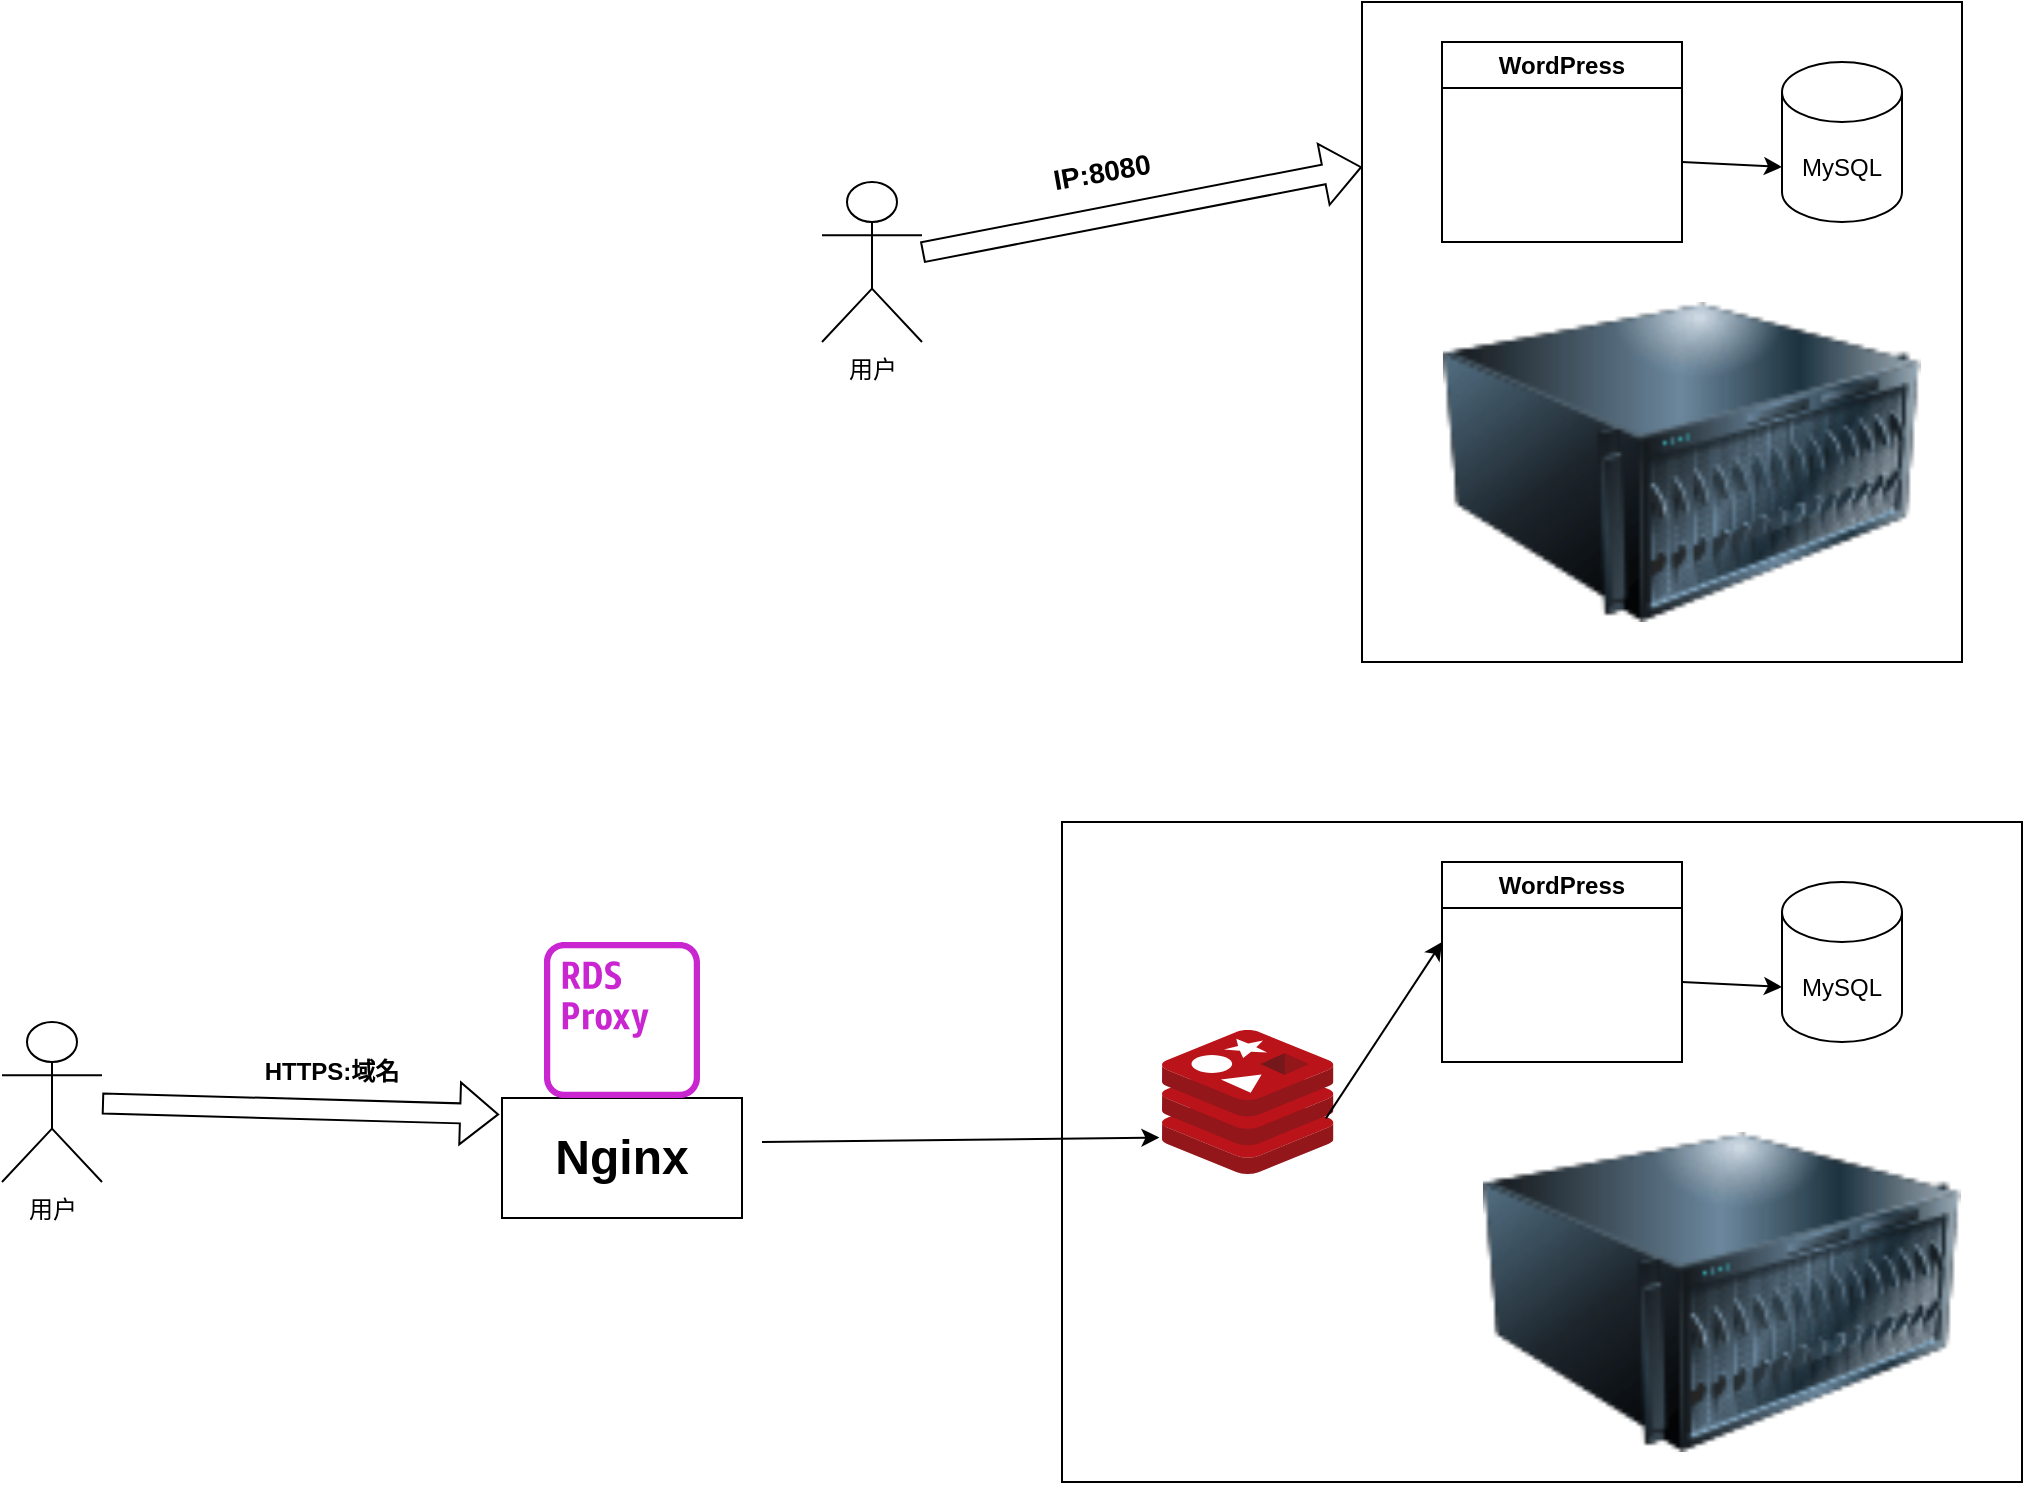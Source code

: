 <mxfile version="24.8.0">
  <diagram name="第 1 页" id="Bkkx-8QcvCTCq1Urm4mG">
    <mxGraphModel dx="2117" dy="541" grid="1" gridSize="10" guides="1" tooltips="1" connect="1" arrows="1" fold="1" page="1" pageScale="1" pageWidth="827" pageHeight="1169" math="0" shadow="0">
      <root>
        <mxCell id="0" />
        <mxCell id="1" parent="0" />
        <mxCell id="Qh-9CfUjlNziNsJxhMSX-10" value="" style="rounded=0;whiteSpace=wrap;html=1;" parent="1" vertex="1">
          <mxGeometry x="290" y="20" width="300" height="330" as="geometry" />
        </mxCell>
        <mxCell id="Qh-9CfUjlNziNsJxhMSX-1" value="用户" style="shape=umlActor;verticalLabelPosition=bottom;verticalAlign=top;html=1;outlineConnect=0;" parent="1" vertex="1">
          <mxGeometry x="20" y="110" width="50" height="80" as="geometry" />
        </mxCell>
        <mxCell id="Qh-9CfUjlNziNsJxhMSX-2" value="" style="image;html=1;image=img/lib/clip_art/computers/Server_128x128.png" parent="1" vertex="1">
          <mxGeometry x="330" y="170" width="240" height="160" as="geometry" />
        </mxCell>
        <mxCell id="Qh-9CfUjlNziNsJxhMSX-6" value="MySQL" style="shape=cylinder3;whiteSpace=wrap;html=1;boundedLbl=1;backgroundOutline=1;size=15;" parent="1" vertex="1">
          <mxGeometry x="500" y="50" width="60" height="80" as="geometry" />
        </mxCell>
        <mxCell id="Qh-9CfUjlNziNsJxhMSX-7" value="WordPress" style="swimlane;whiteSpace=wrap;html=1;" parent="1" vertex="1">
          <mxGeometry x="330" y="40" width="120" height="100" as="geometry" />
        </mxCell>
        <mxCell id="Qh-9CfUjlNziNsJxhMSX-8" value="" style="endArrow=classic;html=1;rounded=0;entryX=0;entryY=0;entryDx=0;entryDy=52.5;entryPerimeter=0;" parent="1" target="Qh-9CfUjlNziNsJxhMSX-6" edge="1">
          <mxGeometry width="50" height="50" relative="1" as="geometry">
            <mxPoint x="450" y="100" as="sourcePoint" />
            <mxPoint x="440" y="160" as="targetPoint" />
          </mxGeometry>
        </mxCell>
        <mxCell id="Qh-9CfUjlNziNsJxhMSX-11" value="" style="shape=flexArrow;endArrow=classic;html=1;rounded=0;entryX=0;entryY=0.25;entryDx=0;entryDy=0;" parent="1" source="Qh-9CfUjlNziNsJxhMSX-1" target="Qh-9CfUjlNziNsJxhMSX-10" edge="1">
          <mxGeometry width="50" height="50" relative="1" as="geometry">
            <mxPoint x="390" y="210" as="sourcePoint" />
            <mxPoint x="440" y="160" as="targetPoint" />
          </mxGeometry>
        </mxCell>
        <mxCell id="Qh-9CfUjlNziNsJxhMSX-13" value="&lt;font style=&quot;font-size: 14px;&quot;&gt;&lt;b&gt;IP:8080&lt;/b&gt;&lt;/font&gt;" style="text;html=1;align=center;verticalAlign=middle;whiteSpace=wrap;rounded=0;rotation=-10;" parent="1" vertex="1">
          <mxGeometry x="130" y="90" width="60" height="30" as="geometry" />
        </mxCell>
        <mxCell id="Qh-9CfUjlNziNsJxhMSX-14" value="" style="rounded=0;whiteSpace=wrap;html=1;" parent="1" vertex="1">
          <mxGeometry x="140" y="430" width="480" height="330" as="geometry" />
        </mxCell>
        <mxCell id="Qh-9CfUjlNziNsJxhMSX-15" value="用户" style="shape=umlActor;verticalLabelPosition=bottom;verticalAlign=top;html=1;outlineConnect=0;" parent="1" vertex="1">
          <mxGeometry x="-390" y="530" width="50" height="80" as="geometry" />
        </mxCell>
        <mxCell id="Qh-9CfUjlNziNsJxhMSX-16" value="" style="image;html=1;image=img/lib/clip_art/computers/Server_128x128.png" parent="1" vertex="1">
          <mxGeometry x="350" y="585" width="240" height="160" as="geometry" />
        </mxCell>
        <mxCell id="Qh-9CfUjlNziNsJxhMSX-17" value="MySQL" style="shape=cylinder3;whiteSpace=wrap;html=1;boundedLbl=1;backgroundOutline=1;size=15;" parent="1" vertex="1">
          <mxGeometry x="500" y="460" width="60" height="80" as="geometry" />
        </mxCell>
        <mxCell id="Qh-9CfUjlNziNsJxhMSX-18" value="WordPress" style="swimlane;whiteSpace=wrap;html=1;" parent="1" vertex="1">
          <mxGeometry x="330" y="450" width="120" height="100" as="geometry" />
        </mxCell>
        <mxCell id="Qh-9CfUjlNziNsJxhMSX-19" value="" style="endArrow=classic;html=1;rounded=0;entryX=0;entryY=0;entryDx=0;entryDy=52.5;entryPerimeter=0;" parent="1" target="Qh-9CfUjlNziNsJxhMSX-17" edge="1">
          <mxGeometry width="50" height="50" relative="1" as="geometry">
            <mxPoint x="450" y="510" as="sourcePoint" />
            <mxPoint x="440" y="570" as="targetPoint" />
          </mxGeometry>
        </mxCell>
        <mxCell id="tR_oKHxUDHfyIaE0_PZT-1" value="" style="image;sketch=0;aspect=fixed;html=1;points=[];align=center;fontSize=12;image=img/lib/mscae/Cache_Redis_Product.svg;" vertex="1" parent="1">
          <mxGeometry x="190" y="534" width="85.71" height="72" as="geometry" />
        </mxCell>
        <mxCell id="tR_oKHxUDHfyIaE0_PZT-6" value="" style="group" vertex="1" connectable="0" parent="1">
          <mxGeometry x="-140" y="490" width="120" height="138" as="geometry" />
        </mxCell>
        <mxCell id="tR_oKHxUDHfyIaE0_PZT-4" value="&lt;font style=&quot;font-size: 24px;&quot;&gt;&lt;b&gt;Nginx&lt;/b&gt;&lt;/font&gt;" style="rounded=0;whiteSpace=wrap;html=1;" vertex="1" parent="tR_oKHxUDHfyIaE0_PZT-6">
          <mxGeometry y="78" width="120" height="60" as="geometry" />
        </mxCell>
        <mxCell id="tR_oKHxUDHfyIaE0_PZT-5" value="" style="sketch=0;outlineConnect=0;fontColor=#232F3E;gradientColor=none;fillColor=#C925D1;strokeColor=none;dashed=0;verticalLabelPosition=bottom;verticalAlign=top;align=center;html=1;fontSize=12;fontStyle=0;aspect=fixed;pointerEvents=1;shape=mxgraph.aws4.rds_proxy_alt;" vertex="1" parent="tR_oKHxUDHfyIaE0_PZT-6">
          <mxGeometry x="21" width="78" height="78" as="geometry" />
        </mxCell>
        <mxCell id="tR_oKHxUDHfyIaE0_PZT-7" value="" style="shape=flexArrow;endArrow=classic;html=1;rounded=0;entryX=-0.012;entryY=0.137;entryDx=0;entryDy=0;entryPerimeter=0;" edge="1" parent="1" source="Qh-9CfUjlNziNsJxhMSX-15" target="tR_oKHxUDHfyIaE0_PZT-4">
          <mxGeometry width="50" height="50" relative="1" as="geometry">
            <mxPoint x="340" y="510" as="sourcePoint" />
            <mxPoint x="390" y="460" as="targetPoint" />
          </mxGeometry>
        </mxCell>
        <mxCell id="tR_oKHxUDHfyIaE0_PZT-8" value="" style="endArrow=classic;html=1;rounded=0;entryX=-0.015;entryY=0.747;entryDx=0;entryDy=0;entryPerimeter=0;" edge="1" parent="1" target="tR_oKHxUDHfyIaE0_PZT-1">
          <mxGeometry width="50" height="50" relative="1" as="geometry">
            <mxPoint x="-10" y="590" as="sourcePoint" />
            <mxPoint x="120" y="540" as="targetPoint" />
          </mxGeometry>
        </mxCell>
        <mxCell id="tR_oKHxUDHfyIaE0_PZT-9" value="" style="endArrow=classic;html=1;rounded=0;exitX=0.956;exitY=0.614;exitDx=0;exitDy=0;exitPerimeter=0;" edge="1" parent="1" source="tR_oKHxUDHfyIaE0_PZT-1">
          <mxGeometry width="50" height="50" relative="1" as="geometry">
            <mxPoint x="300" y="620" as="sourcePoint" />
            <mxPoint x="330" y="490" as="targetPoint" />
          </mxGeometry>
        </mxCell>
        <mxCell id="tR_oKHxUDHfyIaE0_PZT-10" value="&lt;b&gt;HTTPS:域名&lt;/b&gt;" style="text;html=1;align=center;verticalAlign=middle;whiteSpace=wrap;rounded=0;" vertex="1" parent="1">
          <mxGeometry x="-260" y="540" width="70" height="30" as="geometry" />
        </mxCell>
      </root>
    </mxGraphModel>
  </diagram>
</mxfile>
